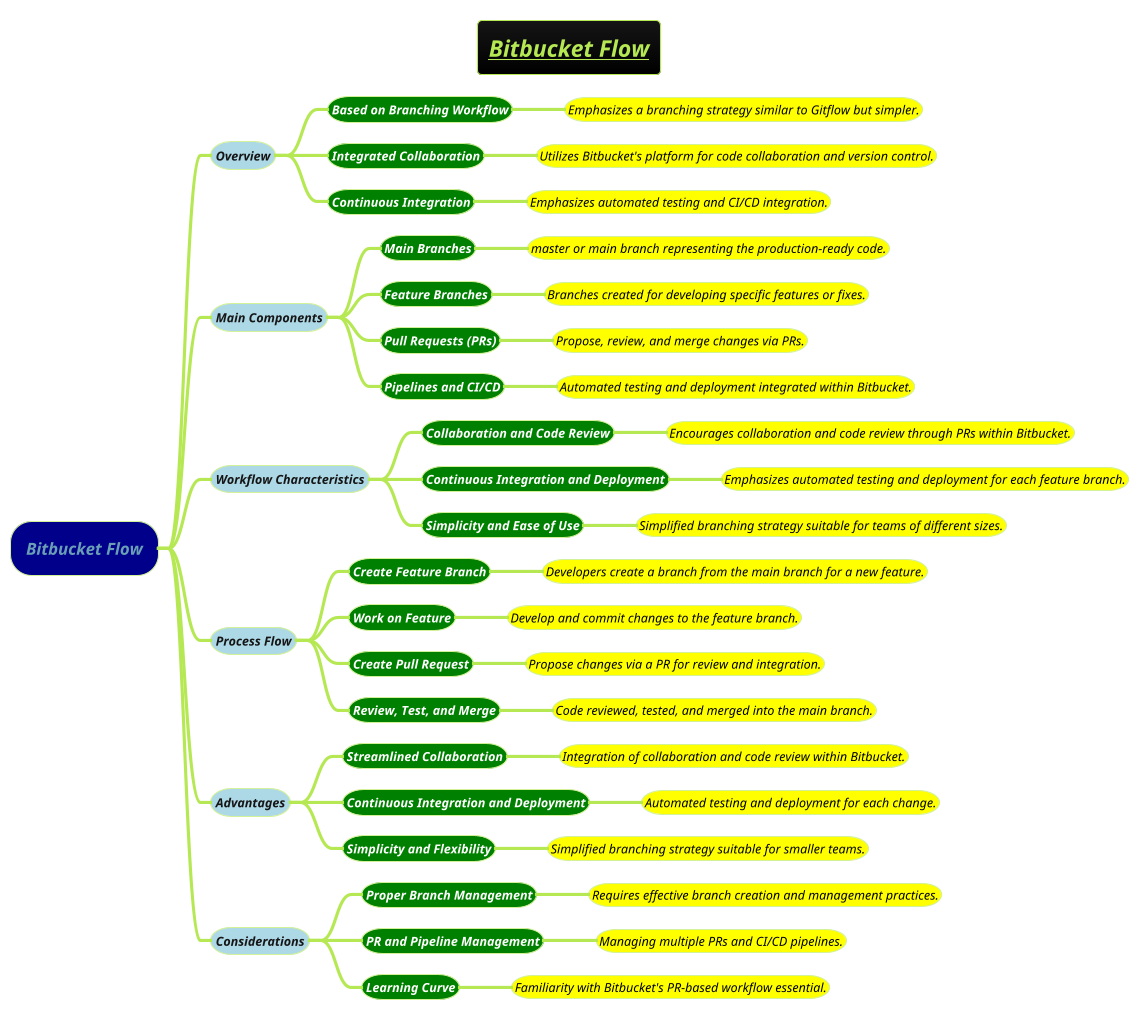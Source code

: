 @startmindmap
title =<i><b><u><size:18>Bitbucket Flow
!theme hacker


*[#darkblue] <i>Bitbucket Flow
**[#lightblue] <i><color #blac><size:12>Overview
***[#green] <b><i><color #white><size:12>Based on Branching Workflow
****[#yellow] <i><color #black><size:12>Emphasizes a branching strategy similar to Gitflow but simpler.
***[#green] <b><i><color #white><size:12>Integrated Collaboration
****[#yellow] <i><color #black><size:12>Utilizes Bitbucket's platform for code collaboration and version control.
***[#green] <b><i><color #white><size:12>Continuous Integration
****[#yellow] <i><color #black><size:12>Emphasizes automated testing and CI/CD integration.
**[#lightblue] <i><color #blac><size:12>Main Components
***[#green] <b><i><color #white><size:12>Main Branches
****[#yellow] <i><color #black><size:12>master or main branch representing the production-ready code.
***[#green] <b><i><color #white><size:12>Feature Branches
****[#yellow] <i><color #black><size:12>Branches created for developing specific features or fixes.
***[#green] <b><i><color #white><size:12>Pull Requests (PRs)
****[#yellow] <i><color #black><size:12>Propose, review, and merge changes via PRs.
***[#green] <b><i><color #white><size:12>Pipelines and CI/CD
****[#yellow] <i><color #black><size:12>Automated testing and deployment integrated within Bitbucket.
**[#lightblue] <i><color #blac><size:12>Workflow Characteristics
***[#green] <b><i><color #white><size:12>Collaboration and Code Review
****[#yellow] <i><color #black><size:12>Encourages collaboration and code review through PRs within Bitbucket.
***[#green] <b><i><color #white><size:12>Continuous Integration and Deployment
****[#yellow] <i><color #black><size:12>Emphasizes automated testing and deployment for each feature branch.
***[#green] <b><i><color #white><size:12>Simplicity and Ease of Use
****[#yellow] <i><color #black><size:12>Simplified branching strategy suitable for teams of different sizes.
**[#lightblue] <i><color #blac><size:12>Process Flow
***[#green] <b><i><color #white><size:12>Create Feature Branch
****[#yellow] <i><color #black><size:12>Developers create a branch from the main branch for a new feature.
***[#green] <b><i><color #white><size:12>Work on Feature
****[#yellow] <i><color #black><size:12>Develop and commit changes to the feature branch.
***[#green] <b><i><color #white><size:12>Create Pull Request
****[#yellow] <i><color #black><size:12>Propose changes via a PR for review and integration.
***[#green] <b><i><color #white><size:12>Review, Test, and Merge
****[#yellow] <i><color #black><size:12>Code reviewed, tested, and merged into the main branch.
**[#lightblue] <i><color #blac><size:12>Advantages
***[#green] <b><i><color #white><size:12>Streamlined Collaboration
****[#yellow] <i><color #black><size:12>Integration of collaboration and code review within Bitbucket.
***[#green] <b><i><color #white><size:12>Continuous Integration and Deployment
****[#yellow] <i><color #black><size:12>Automated testing and deployment for each change.
***[#green] <b><i><color #white><size:12>Simplicity and Flexibility
****[#yellow] <i><color #black><size:12>Simplified branching strategy suitable for smaller teams.
**[#lightblue] <i><color #blac><size:12>Considerations
***[#green] <b><i><color #white><size:12>Proper Branch Management
****[#yellow] <i><color #black><size:12>Requires effective branch creation and management practices.
***[#green] <b><i><color #white><size:12>PR and Pipeline Management
****[#yellow] <i><color #black><size:12>Managing multiple PRs and CI/CD pipelines.
***[#green] <b><i><color #white><size:12>Learning Curve
****[#yellow] <i><color #black><size:12>Familiarity with Bitbucket's PR-based workflow essential.
@endmindmap
